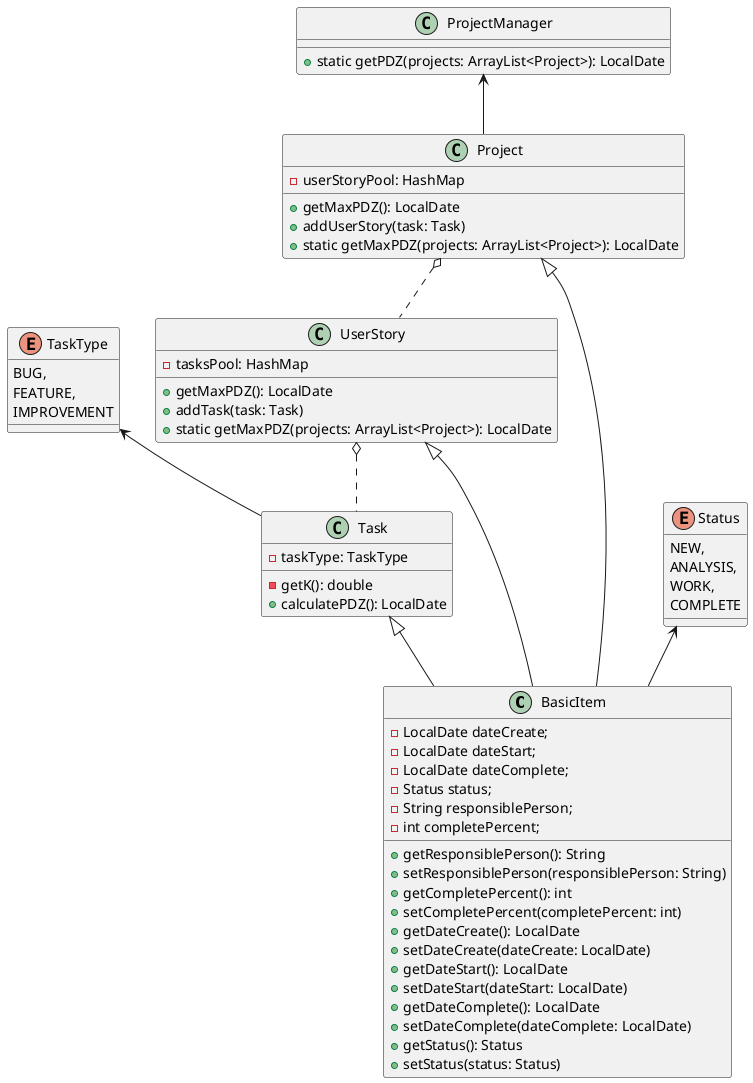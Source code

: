 @startuml

class BasicItem {
    - LocalDate dateCreate;
    - LocalDate dateStart;
    - LocalDate dateComplete;
    - Status status;
    - String responsiblePerson;
    - int completePercent;

    + getResponsiblePerson(): String
    + setResponsiblePerson(responsiblePerson: String)
    + getCompletePercent(): int
    + setCompletePercent(completePercent: int)
    + getDateCreate(): LocalDate
    + setDateCreate(dateCreate: LocalDate)
    + getDateStart(): LocalDate
    + setDateStart(dateStart: LocalDate)
    + getDateComplete(): LocalDate
    + setDateComplete(dateComplete: LocalDate)
    + getStatus(): Status
    + setStatus(status: Status)
}

class ProjectManager {
    + static getPDZ(projects: ArrayList<Project>): LocalDate
}

class UserStory {
    - tasksPool: HashMap
    + getMaxPDZ(): LocalDate
    + addTask(task: Task)
    + static getMaxPDZ(projects: ArrayList<Project>): LocalDate
}

class Project {
    - userStoryPool: HashMap
    + getMaxPDZ(): LocalDate
    + addUserStory(task: Task)
    + static getMaxPDZ(projects: ArrayList<Project>): LocalDate
}

class Task {
    - taskType: TaskType
    - getK(): double
    + calculatePDZ(): LocalDate
}

enum Status {
    NEW,
    ANALYSIS,
    WORK,
    COMPLETE
}

enum TaskType {
    BUG,
    FEATURE,
    IMPROVEMENT
}

Project <|-- BasicItem
Task <|--BasicItem
UserStory <|-- BasicItem

Status <-- BasicItem
TaskType <-- Task

UserStory o.. Task
Project o.. UserStory

ProjectManager <-- Project

@enduml